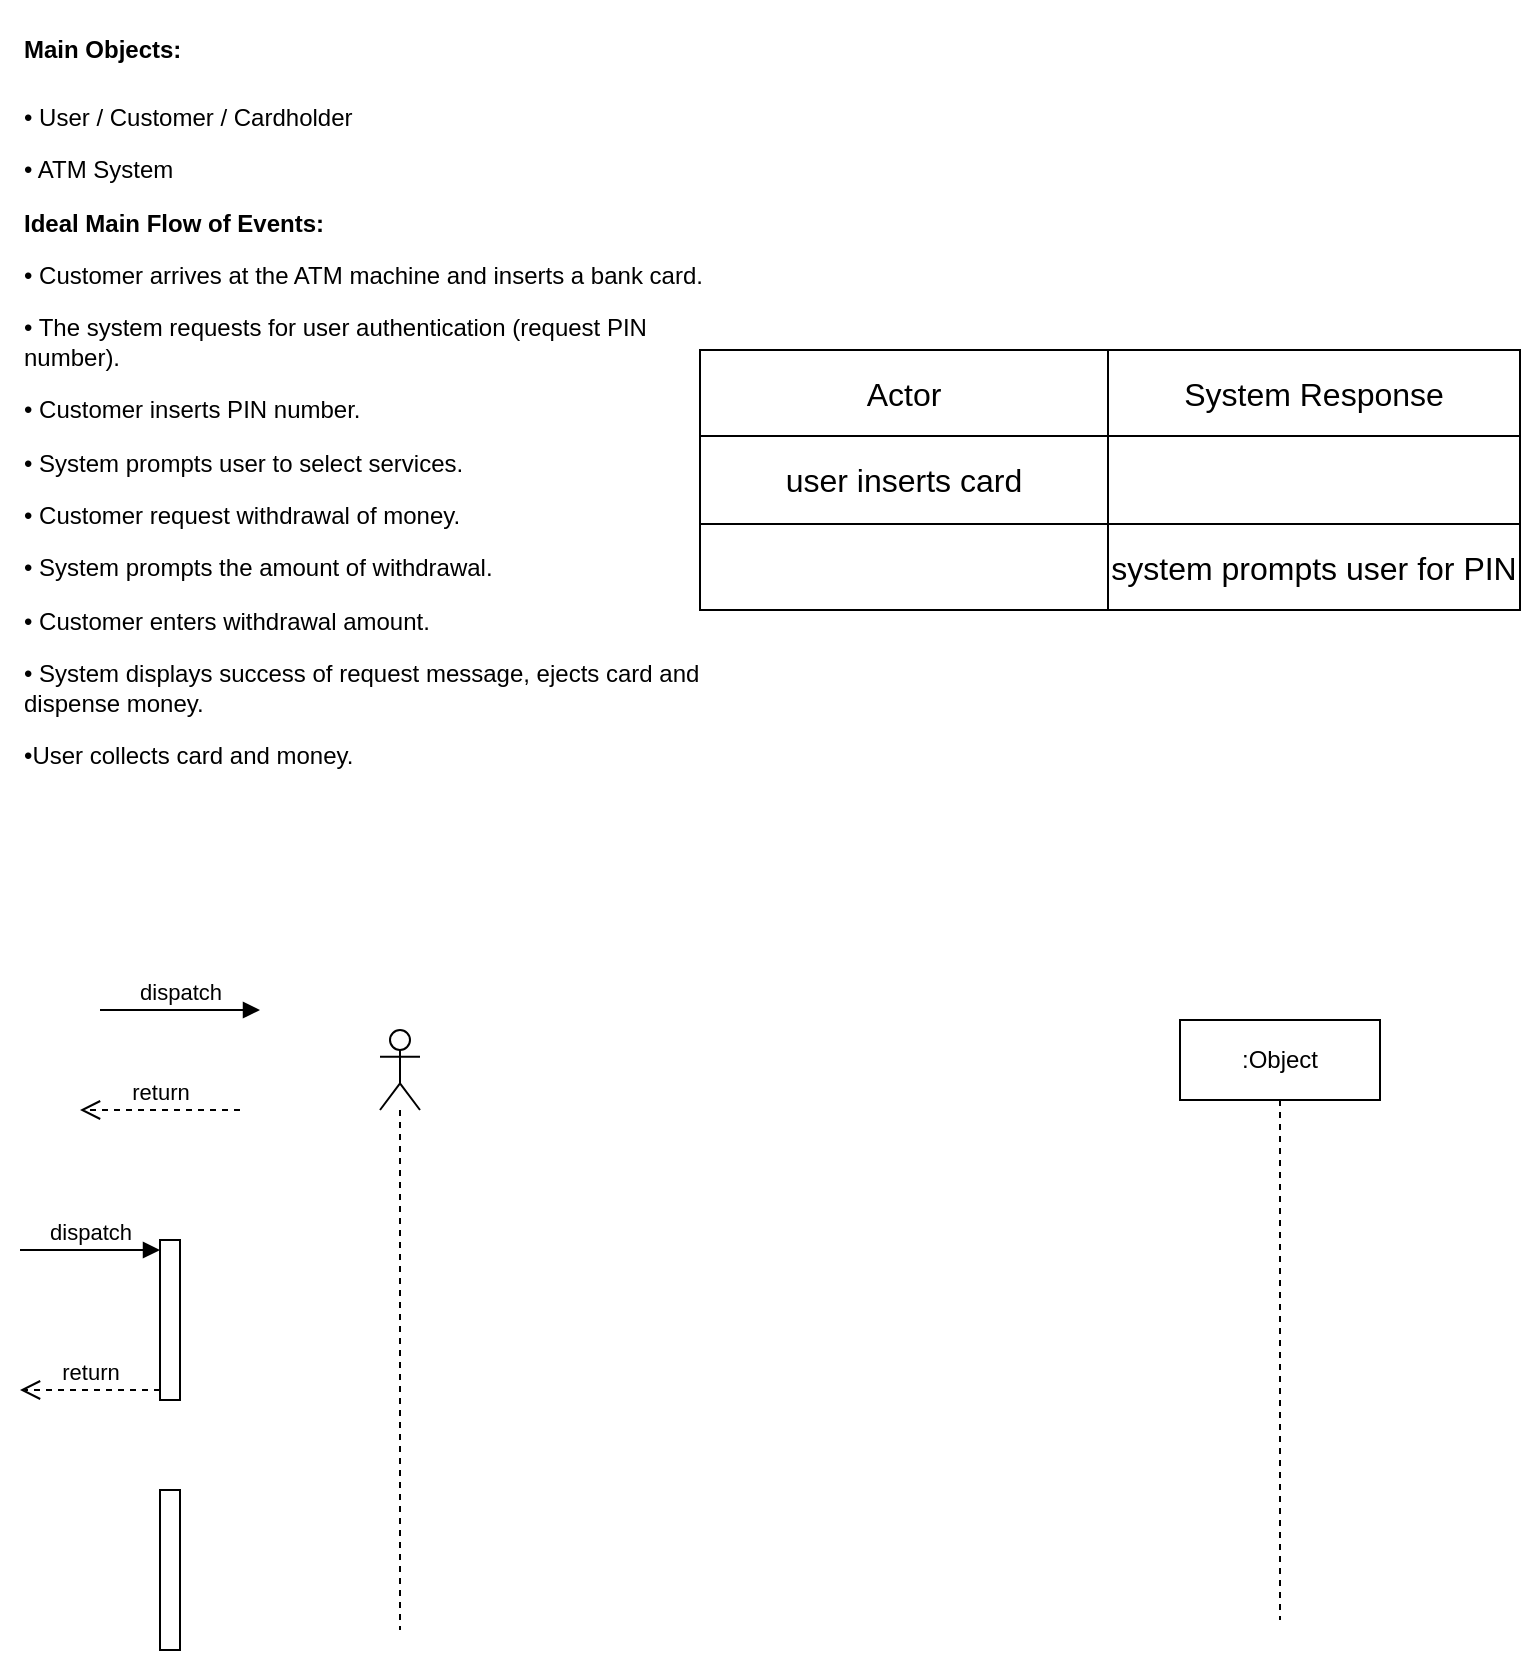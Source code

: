 <mxfile version="25.0.3">
  <diagram name="Page-1" id="2FgXMHYgAzfw4vXK2u5j">
    <mxGraphModel dx="1434" dy="688" grid="1" gridSize="10" guides="1" tooltips="1" connect="1" arrows="1" fold="1" page="1" pageScale="1" pageWidth="850" pageHeight="1100" math="0" shadow="0">
      <root>
        <mxCell id="0" />
        <mxCell id="1" parent="0" />
        <mxCell id="llo0r_avCpRBpbE9xumy-1" value="&lt;h1 style=&quot;margin-top: 0px;&quot;&gt;&lt;span style=&quot;background-color: initial; font-size: 12px;&quot;&gt;Main Objects:&lt;/span&gt;&lt;br&gt;&lt;/h1&gt;&lt;div&gt;&lt;p&gt;• User / Customer / Cardholder&lt;/p&gt;&lt;p&gt;• ATM System&lt;/p&gt;&lt;p&gt;&lt;b&gt;Ideal Main Flow of Events:&lt;/b&gt;&lt;/p&gt;&lt;p&gt;• Customer arrives at the ATM machine and inserts a bank card.&lt;/p&gt;&lt;p&gt;• The system requests for user authentication (request PIN number).&lt;/p&gt;&lt;p&gt;• Customer inserts PIN number.&lt;/p&gt;&lt;p&gt;• System prompts user to select services.&lt;/p&gt;&lt;p&gt;• Customer request withdrawal of money.&lt;/p&gt;&lt;p&gt;• System prompts the amount of withdrawal.&lt;/p&gt;&lt;p&gt;• Customer enters withdrawal amount.&lt;/p&gt;&lt;p&gt;• System displays success of request message, ejects card and dispense money.&lt;/p&gt;&lt;p&gt;•User collects card and money.&lt;/p&gt;&lt;/div&gt;" style="text;html=1;whiteSpace=wrap;overflow=hidden;rounded=0;" vertex="1" parent="1">
          <mxGeometry x="30" y="295" width="350" height="510" as="geometry" />
        </mxCell>
        <mxCell id="llo0r_avCpRBpbE9xumy-2" value="" style="shape=table;startSize=0;container=1;collapsible=0;childLayout=tableLayout;fontSize=16;" vertex="1" parent="1">
          <mxGeometry x="370" y="470" width="410" height="130" as="geometry" />
        </mxCell>
        <mxCell id="llo0r_avCpRBpbE9xumy-3" value="" style="shape=tableRow;horizontal=0;startSize=0;swimlaneHead=0;swimlaneBody=0;strokeColor=inherit;top=0;left=0;bottom=0;right=0;collapsible=0;dropTarget=0;fillColor=none;points=[[0,0.5],[1,0.5]];portConstraint=eastwest;fontSize=16;" vertex="1" parent="llo0r_avCpRBpbE9xumy-2">
          <mxGeometry width="410" height="43" as="geometry" />
        </mxCell>
        <mxCell id="llo0r_avCpRBpbE9xumy-4" value="Actor" style="shape=partialRectangle;html=1;whiteSpace=wrap;connectable=0;strokeColor=inherit;overflow=hidden;fillColor=none;top=0;left=0;bottom=0;right=0;pointerEvents=1;fontSize=16;" vertex="1" parent="llo0r_avCpRBpbE9xumy-3">
          <mxGeometry width="204" height="43" as="geometry">
            <mxRectangle width="204" height="43" as="alternateBounds" />
          </mxGeometry>
        </mxCell>
        <mxCell id="llo0r_avCpRBpbE9xumy-5" value="System Response" style="shape=partialRectangle;html=1;whiteSpace=wrap;connectable=0;strokeColor=inherit;overflow=hidden;fillColor=none;top=0;left=0;bottom=0;right=0;pointerEvents=1;fontSize=16;" vertex="1" parent="llo0r_avCpRBpbE9xumy-3">
          <mxGeometry x="204" width="206" height="43" as="geometry">
            <mxRectangle width="206" height="43" as="alternateBounds" />
          </mxGeometry>
        </mxCell>
        <mxCell id="llo0r_avCpRBpbE9xumy-7" value="" style="shape=tableRow;horizontal=0;startSize=0;swimlaneHead=0;swimlaneBody=0;strokeColor=inherit;top=0;left=0;bottom=0;right=0;collapsible=0;dropTarget=0;fillColor=none;points=[[0,0.5],[1,0.5]];portConstraint=eastwest;fontSize=16;" vertex="1" parent="llo0r_avCpRBpbE9xumy-2">
          <mxGeometry y="43" width="410" height="44" as="geometry" />
        </mxCell>
        <mxCell id="llo0r_avCpRBpbE9xumy-8" value="user inserts card" style="shape=partialRectangle;html=1;whiteSpace=wrap;connectable=0;strokeColor=inherit;overflow=hidden;fillColor=none;top=0;left=0;bottom=0;right=0;pointerEvents=1;fontSize=16;" vertex="1" parent="llo0r_avCpRBpbE9xumy-7">
          <mxGeometry width="204" height="44" as="geometry">
            <mxRectangle width="204" height="44" as="alternateBounds" />
          </mxGeometry>
        </mxCell>
        <mxCell id="llo0r_avCpRBpbE9xumy-9" value="" style="shape=partialRectangle;html=1;whiteSpace=wrap;connectable=0;strokeColor=inherit;overflow=hidden;fillColor=none;top=0;left=0;bottom=0;right=0;pointerEvents=1;fontSize=16;" vertex="1" parent="llo0r_avCpRBpbE9xumy-7">
          <mxGeometry x="204" width="206" height="44" as="geometry">
            <mxRectangle width="206" height="44" as="alternateBounds" />
          </mxGeometry>
        </mxCell>
        <mxCell id="llo0r_avCpRBpbE9xumy-11" value="" style="shape=tableRow;horizontal=0;startSize=0;swimlaneHead=0;swimlaneBody=0;strokeColor=inherit;top=0;left=0;bottom=0;right=0;collapsible=0;dropTarget=0;fillColor=none;points=[[0,0.5],[1,0.5]];portConstraint=eastwest;fontSize=16;" vertex="1" parent="llo0r_avCpRBpbE9xumy-2">
          <mxGeometry y="87" width="410" height="43" as="geometry" />
        </mxCell>
        <mxCell id="llo0r_avCpRBpbE9xumy-12" value="" style="shape=partialRectangle;html=1;whiteSpace=wrap;connectable=0;strokeColor=inherit;overflow=hidden;fillColor=none;top=0;left=0;bottom=0;right=0;pointerEvents=1;fontSize=16;" vertex="1" parent="llo0r_avCpRBpbE9xumy-11">
          <mxGeometry width="204" height="43" as="geometry">
            <mxRectangle width="204" height="43" as="alternateBounds" />
          </mxGeometry>
        </mxCell>
        <mxCell id="llo0r_avCpRBpbE9xumy-13" value="system prompts user for PIN" style="shape=partialRectangle;html=1;whiteSpace=wrap;connectable=0;strokeColor=inherit;overflow=hidden;fillColor=none;top=0;left=0;bottom=0;right=0;pointerEvents=1;fontSize=16;" vertex="1" parent="llo0r_avCpRBpbE9xumy-11">
          <mxGeometry x="204" width="206" height="43" as="geometry">
            <mxRectangle width="206" height="43" as="alternateBounds" />
          </mxGeometry>
        </mxCell>
        <mxCell id="llo0r_avCpRBpbE9xumy-15" value="" style="shape=umlLifeline;perimeter=lifelinePerimeter;whiteSpace=wrap;html=1;container=1;dropTarget=0;collapsible=0;recursiveResize=0;outlineConnect=0;portConstraint=eastwest;newEdgeStyle={&quot;curved&quot;:0,&quot;rounded&quot;:0};participant=umlActor;" vertex="1" parent="1">
          <mxGeometry x="210" y="810" width="20" height="300" as="geometry" />
        </mxCell>
        <mxCell id="llo0r_avCpRBpbE9xumy-16" value=":Object" style="shape=umlLifeline;perimeter=lifelinePerimeter;whiteSpace=wrap;html=1;container=1;dropTarget=0;collapsible=0;recursiveResize=0;outlineConnect=0;portConstraint=eastwest;newEdgeStyle={&quot;curved&quot;:0,&quot;rounded&quot;:0};" vertex="1" parent="1">
          <mxGeometry x="610" y="805" width="100" height="300" as="geometry" />
        </mxCell>
        <mxCell id="llo0r_avCpRBpbE9xumy-17" value="" style="html=1;points=[[0,0,0,0,5],[0,1,0,0,-5],[1,0,0,0,5],[1,1,0,0,-5]];perimeter=orthogonalPerimeter;outlineConnect=0;targetShapes=umlLifeline;portConstraint=eastwest;newEdgeStyle={&quot;curved&quot;:0,&quot;rounded&quot;:0};" vertex="1" parent="1">
          <mxGeometry x="100" y="915" width="10" height="80" as="geometry" />
        </mxCell>
        <mxCell id="llo0r_avCpRBpbE9xumy-18" value="dispatch" style="html=1;verticalAlign=bottom;endArrow=block;curved=0;rounded=0;entryX=0;entryY=0;entryDx=0;entryDy=5;" edge="1" target="llo0r_avCpRBpbE9xumy-17" parent="1">
          <mxGeometry relative="1" as="geometry">
            <mxPoint x="30" y="920" as="sourcePoint" />
          </mxGeometry>
        </mxCell>
        <mxCell id="llo0r_avCpRBpbE9xumy-19" value="return" style="html=1;verticalAlign=bottom;endArrow=open;dashed=1;endSize=8;curved=0;rounded=0;exitX=0;exitY=1;exitDx=0;exitDy=-5;" edge="1" source="llo0r_avCpRBpbE9xumy-17" parent="1">
          <mxGeometry relative="1" as="geometry">
            <mxPoint x="30" y="990" as="targetPoint" />
          </mxGeometry>
        </mxCell>
        <mxCell id="llo0r_avCpRBpbE9xumy-20" value="" style="html=1;points=[[0,0,0,0,5],[0,1,0,0,-5],[1,0,0,0,5],[1,1,0,0,-5]];perimeter=orthogonalPerimeter;outlineConnect=0;targetShapes=umlLifeline;portConstraint=eastwest;newEdgeStyle={&quot;curved&quot;:0,&quot;rounded&quot;:0};" vertex="1" parent="1">
          <mxGeometry x="100" y="1040" width="10" height="80" as="geometry" />
        </mxCell>
        <mxCell id="llo0r_avCpRBpbE9xumy-21" value="return" style="html=1;verticalAlign=bottom;endArrow=open;dashed=1;endSize=8;curved=0;rounded=0;" edge="1" parent="1">
          <mxGeometry relative="1" as="geometry">
            <mxPoint x="140" y="850" as="sourcePoint" />
            <mxPoint x="60" y="850" as="targetPoint" />
          </mxGeometry>
        </mxCell>
        <mxCell id="llo0r_avCpRBpbE9xumy-22" value="dispatch" style="html=1;verticalAlign=bottom;endArrow=block;curved=0;rounded=0;" edge="1" parent="1">
          <mxGeometry width="80" relative="1" as="geometry">
            <mxPoint x="70" y="800" as="sourcePoint" />
            <mxPoint x="150" y="800" as="targetPoint" />
          </mxGeometry>
        </mxCell>
      </root>
    </mxGraphModel>
  </diagram>
</mxfile>
